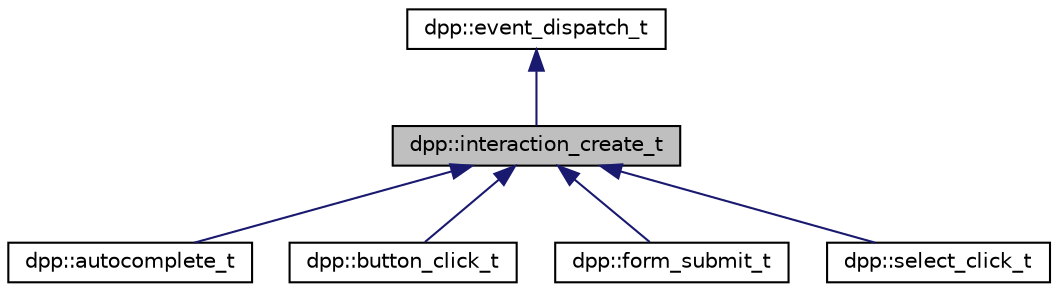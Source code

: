digraph "dpp::interaction_create_t"
{
 // INTERACTIVE_SVG=YES
 // LATEX_PDF_SIZE
  bgcolor="transparent";
  edge [fontname="Helvetica",fontsize="10",labelfontname="Helvetica",labelfontsize="10"];
  node [fontname="Helvetica",fontsize="10",shape=record];
  Node1 [label="dpp::interaction_create_t",height=0.2,width=0.4,color="black", fillcolor="grey75", style="filled", fontcolor="black",tooltip="Create interaction."];
  Node2 -> Node1 [dir="back",color="midnightblue",fontsize="10",style="solid",fontname="Helvetica"];
  Node2 [label="dpp::event_dispatch_t",height=0.2,width=0.4,color="black",URL="$structdpp_1_1event__dispatch__t.html",tooltip="Base event parameter struct. Each event you receive from the library will have its parameter derived ..."];
  Node1 -> Node3 [dir="back",color="midnightblue",fontsize="10",style="solid",fontname="Helvetica"];
  Node3 [label="dpp::autocomplete_t",height=0.2,width=0.4,color="black",URL="$structdpp_1_1autocomplete__t.html",tooltip="Discord requests that we fill a list of auto completion choices for a command option."];
  Node1 -> Node4 [dir="back",color="midnightblue",fontsize="10",style="solid",fontname="Helvetica"];
  Node4 [label="dpp::button_click_t",height=0.2,width=0.4,color="black",URL="$structdpp_1_1button__click__t.html",tooltip="Click on button."];
  Node1 -> Node5 [dir="back",color="midnightblue",fontsize="10",style="solid",fontname="Helvetica"];
  Node5 [label="dpp::form_submit_t",height=0.2,width=0.4,color="black",URL="$structdpp_1_1form__submit__t.html",tooltip=" "];
  Node1 -> Node6 [dir="back",color="midnightblue",fontsize="10",style="solid",fontname="Helvetica"];
  Node6 [label="dpp::select_click_t",height=0.2,width=0.4,color="black",URL="$structdpp_1_1select__click__t.html",tooltip="Click on select."];
}
